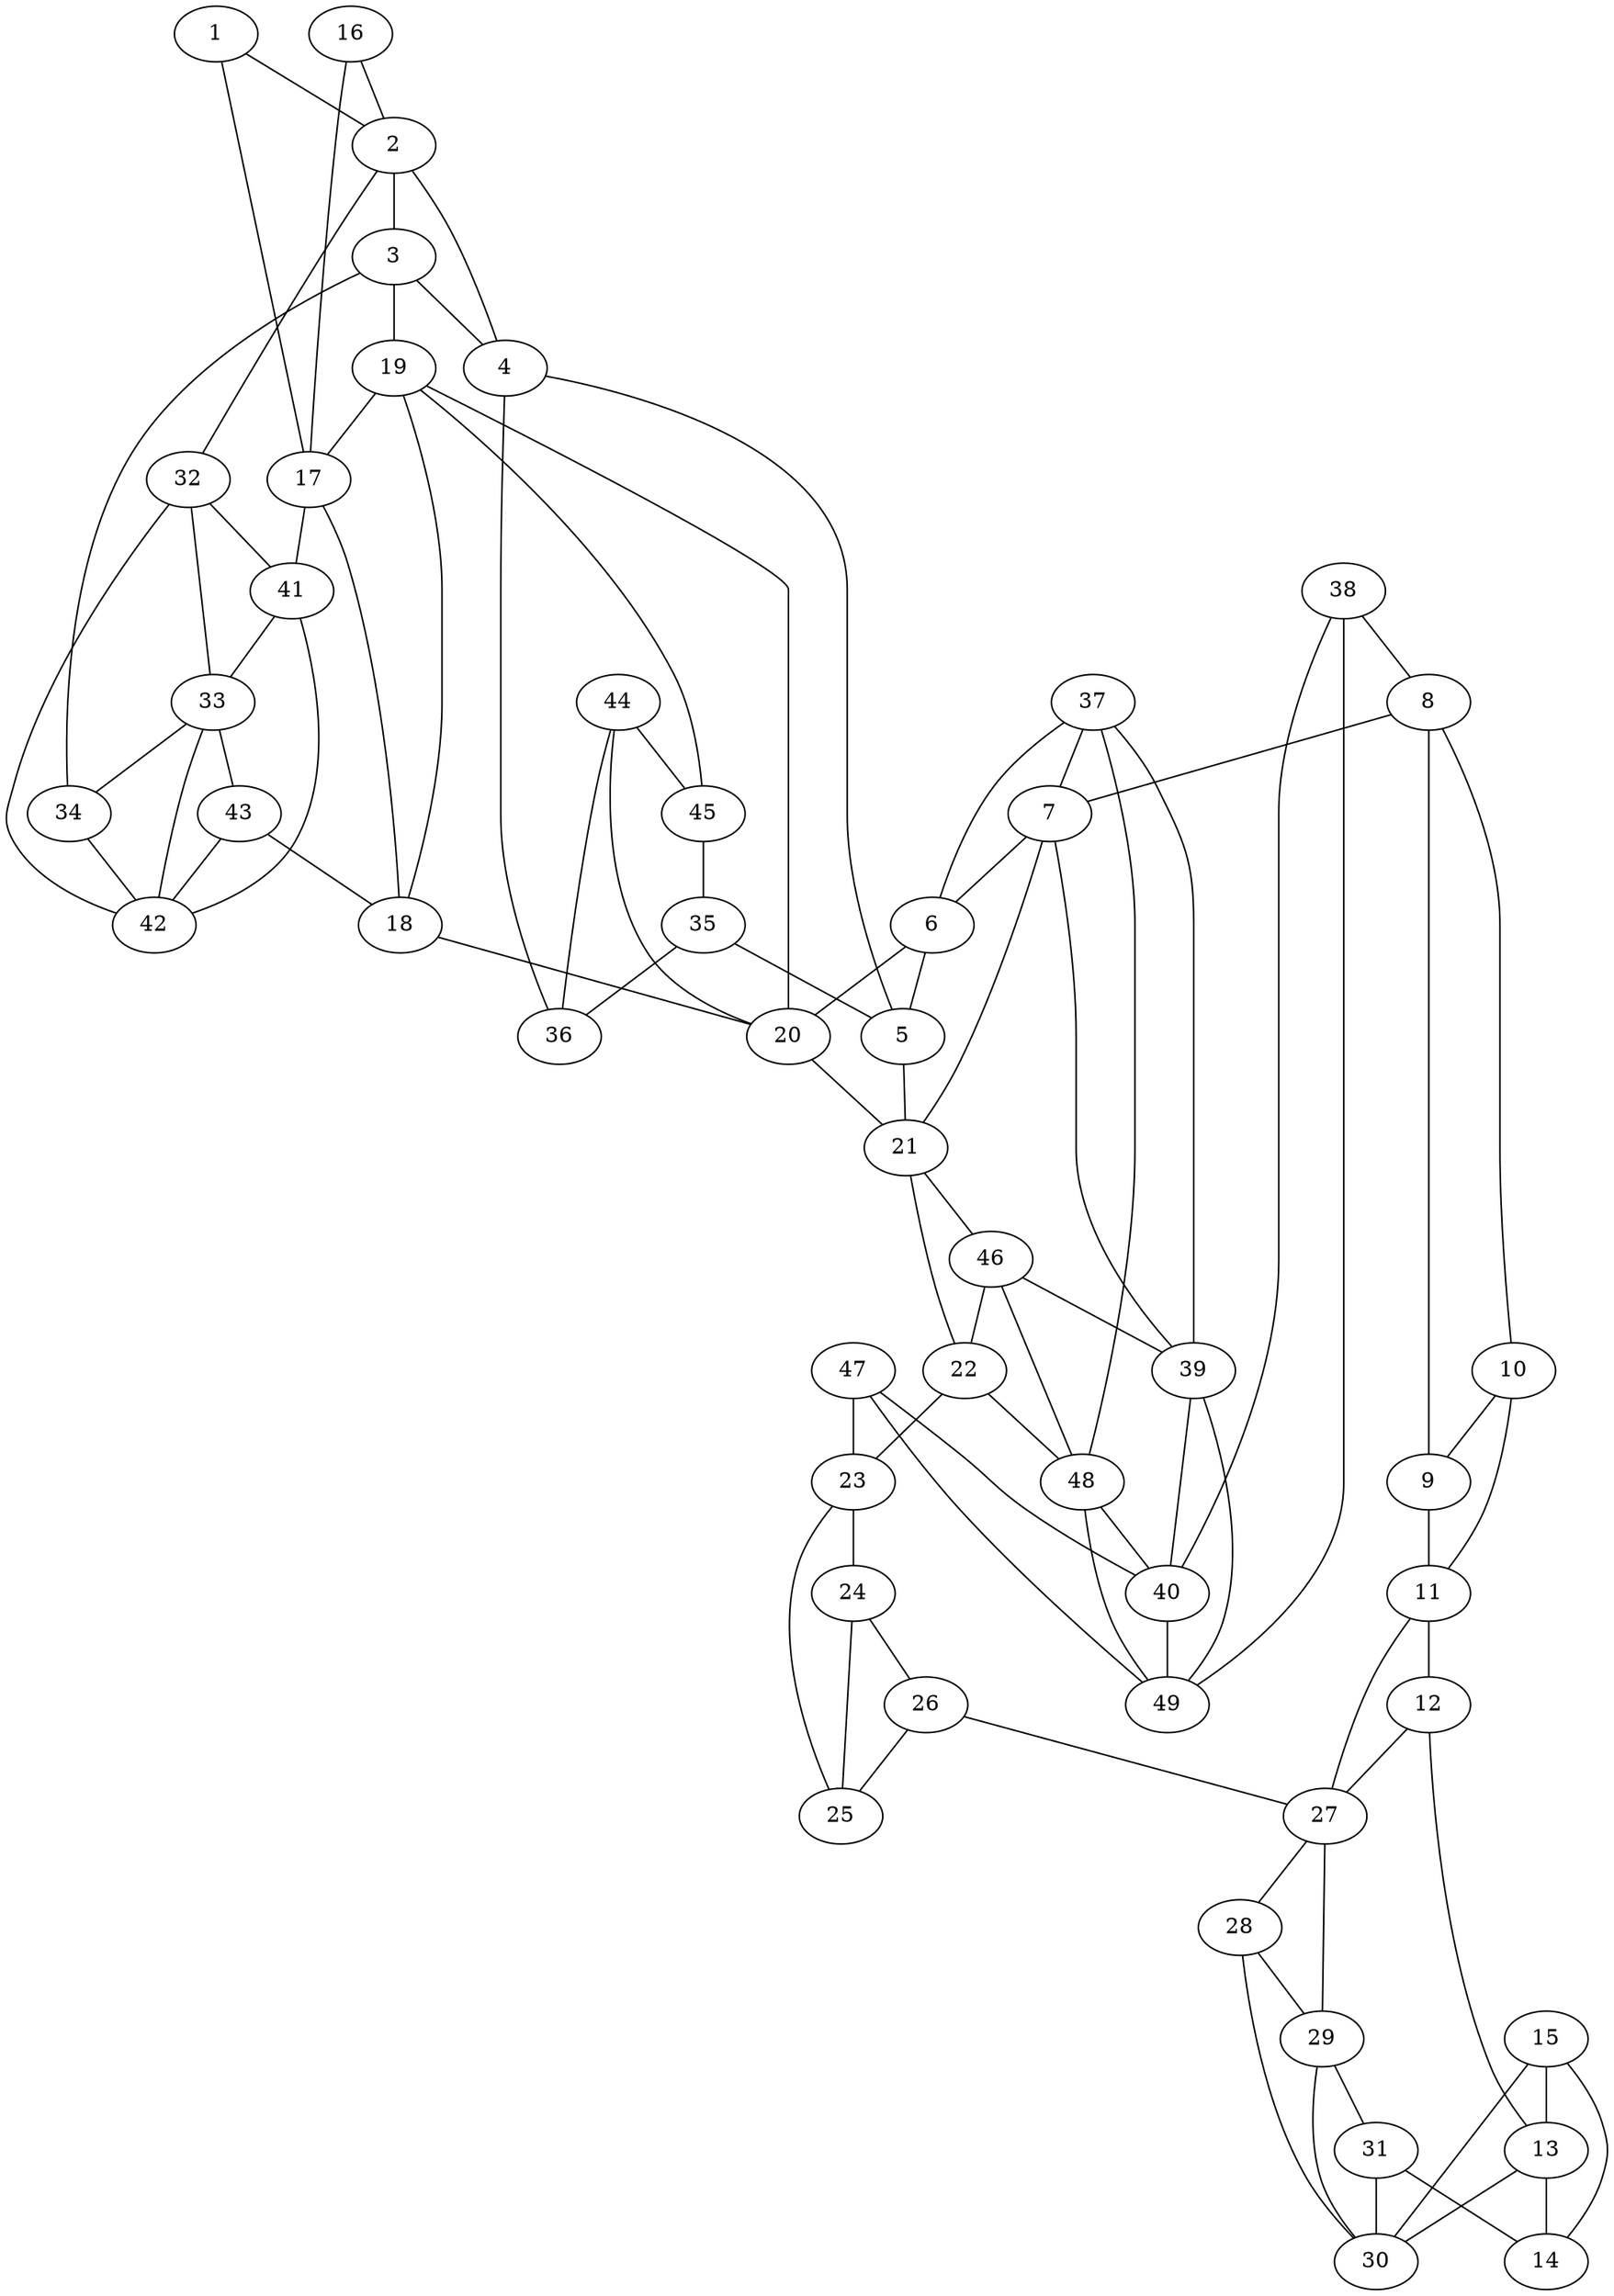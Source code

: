 graph pdb1j3h {
	1	 [aaLength=16,
		sequence=EFLAKAKEDFLKKWET,
		type=0];
	2	 [aaLength=3,
		sequence=QLD,
		type=0];
	1 -- 2	 [distance0="25.57293",
		frequency=1,
		type0=1];
	17	 [aaLength=3,
		sequence=QLD,
		type=0];
	1 -- 17	 [distance0="63.47813",
		frequency=1,
		type0=3];
	3	 [aaLength=7,
		sequence=KQKVVKL,
		type=0];
	2 -- 3	 [distance0="40.5057",
		frequency=1,
		type0=2];
	32	 [aaLength=9,
		sequence=FDRIKTLGT,
		type=1];
	2 -- 32	 [distance0="1.0",
		frequency=1,
		type0=4];
	4	 [aaLength=15,
		sequence=QIEHTLNEKRILQAV,
		type=0];
	3 -- 4	 [distance0="12.23344",
		distance1="1.0",
		frequency=2,
		type0=1,
		type1=4];
	19	 [aaLength=15,
		sequence=QIEHTLNEKRILQAV,
		type=0];
	3 -- 19	 [distance0="56.93215",
		frequency=1,
		type0=3];
	4 -- 2	 [distance0="45.61004",
		frequency=1,
		type0=2];
	5	 [aaLength=10,
		sequence=EMFSHLRRIG,
		type=0];
	4 -- 5	 [distance0="50.09251",
		frequency=1,
		type0=3];
	36	 [aaLength=6,
		sequence=LEFSFK,
		type=1];
	4 -- 36	 [distance0="7.0",
		frequency=1,
		type0=4];
	21	 [aaLength=22,
		sequence=SEPHARFYAAQIVLTFEYLHSL,
		type=0];
	5 -- 21	 [distance0="14.89208",
		frequency=1,
		type0=1];
	6	 [aaLength=22,
		sequence=SEPHARFYAAQIVLTFEYLHSL,
		type=0];
	6 -- 5	 [distance0="19.0383",
		frequency=1,
		type0=1];
	20	 [aaLength=10,
		sequence=EMFSHLRRIG,
		type=0];
	6 -- 20	 [distance0="23.5104",
		frequency=1,
		type0=3];
	37	 [aaLength=2,
		sequence=LI,
		type=1];
	6 -- 37	 [distance0="1.0",
		frequency=1,
		type0=4];
	7	 [aaLength=3,
		sequence=KPE,
		type=0];
	7 -- 6	 [distance0="31.56457",
		frequency=1,
		type0=2];
	7 -- 21	 [distance0="33.76239",
		frequency=1,
		type0=3];
	39	 [aaLength=3,
		sequence=LLI,
		type=1];
	7 -- 39	 [distance0="1.0",
		frequency=1,
		type0=4];
	8	 [aaLength=5,
		sequence=TPEYL,
		type=0];
	8 -- 7	 [distance0="34.26528",
		frequency=1,
		type0=3];
	10	 [aaLength=18,
		sequence=KAVDWWALGVLIYEMAAG,
		type=0];
	8 -- 10	 [distance0="18.61533",
		frequency=1,
		type0=2];
	9	 [aaLength=6,
		sequence=APEIIL,
		type=0];
	8 -- 9	 [distance0="12.1843",
		distance1="0.0",
		frequency=2,
		type0=1,
		type1=5];
	11	 [aaLength=12,
		sequence=QPIQIYEKIVSG,
		type=0];
	9 -- 11	 [distance0="37.47441",
		frequency=1,
		type0=3];
	10 -- 9	 [distance0="18.37473",
		frequency=1,
		type0=1];
	11 -- 10	 [distance0="29.62686",
		frequency=1,
		type0=2];
	12	 [aaLength=12,
		sequence=SSDLKDLLRNLL,
		type=0];
	11 -- 12	 [distance0="28.49528",
		distance1="8.0",
		frequency=2,
		type0=1,
		type1=4];
	27	 [aaLength=12,
		sequence=SSDLKDLLRNLL,
		type=0];
	11 -- 27	 [distance0="36.27513",
		frequency=1,
		type0=3];
	13	 [aaLength=7,
		sequence=VNDIKNH,
		type=0];
	12 -- 13	 [distance0="27.72645",
		distance1="14.0",
		frequency=2,
		type0=2,
		type1=4];
	12 -- 27	 [distance0="12.07507",
		frequency=1,
		type0=1];
	14	 [aaLength=4,
		sequence=KWFA,
		type=0];
	13 -- 14	 [distance0="11.21851",
		distance1="0.0",
		frequency=2,
		type0=1,
		type1=5];
	30	 [aaLength=4,
		sequence=KWFA,
		type=0];
	13 -- 30	 [distance0="16.34803",
		frequency=1,
		type0=2];
	15	 [aaLength=8,
		sequence=DWIAIYQR,
		type=0];
	15 -- 13	 [distance0="18.41119",
		frequency=1,
		type0=2];
	15 -- 14	 [distance0="13.49474",
		frequency=1,
		type0=1];
	15 -- 30	 [distance0="19.61837",
		frequency=1,
		type0=3];
	16	 [aaLength=18,
		sequence=VKEFLAKAKEDFLKKWET,
		type=0];
	16 -- 2	 [distance0="52.86277",
		frequency=1,
		type0=2];
	16 -- 17	 [distance0="32.83487",
		distance1="6.0",
		frequency=2,
		type0=1,
		type1=4];
	18	 [aaLength=7,
		sequence=KQKVVKL,
		type=0];
	17 -- 18	 [distance0="38.28415",
		frequency=1,
		type0=2];
	41	 [aaLength=2,
		sequence=FD,
		type=1];
	17 -- 41	 [distance0="1.0",
		frequency=1,
		type0=4];
	18 -- 19	 [distance0="14.80613",
		distance1="1.0",
		frequency=2,
		type0=1,
		type1=4];
	18 -- 20	 [distance0="59.33484",
		frequency=1,
		type0=3];
	19 -- 17	 [distance0="45.29626",
		frequency=1,
		type0=2];
	19 -- 20	 [distance0="50.36024",
		frequency=1,
		type0=3];
	45	 [aaLength=6,
		sequence=LEFSFK,
		type=1];
	19 -- 45	 [distance0="7.0",
		frequency=1,
		type0=4];
	20 -- 21	 [distance0="20.6858",
		distance1="2.0",
		frequency=2,
		type0=1,
		type1=4];
	46	 [aaLength=2,
		sequence=LI,
		type=1];
	21 -- 46	 [distance0="1.0",
		frequency=1,
		type0=4];
	22	 [aaLength=3,
		sequence=KPE,
		type=0];
	22 -- 21	 [distance0="31.87499",
		frequency=1,
		type0=2];
	23	 [aaLength=5,
		sequence=TPEYL,
		type=0];
	22 -- 23	 [distance0="33.53571",
		frequency=1,
		type0=3];
	48	 [aaLength=3,
		sequence=LLI,
		type=1];
	22 -- 48	 [distance0="1.0",
		frequency=1,
		type0=4];
	24	 [aaLength=6,
		sequence=APEIIL,
		type=0];
	23 -- 24	 [distance0="12.92516",
		distance1="0.0",
		frequency=2,
		type0=1,
		type1=5];
	25	 [aaLength=18,
		sequence=KAVDWWALGVLIYEMAAG,
		type=0];
	23 -- 25	 [distance0="19.39037",
		frequency=1,
		type0=2];
	26	 [aaLength=12,
		sequence=QPIQIYEKIVSG,
		type=0];
	24 -- 26	 [distance0="37.56058",
		frequency=1,
		type0=3];
	25 -- 24	 [distance0="17.82451",
		frequency=1,
		type0=1];
	26 -- 25	 [distance0="29.30929",
		frequency=1,
		type0=1];
	26 -- 27	 [distance0="30.41337",
		distance1="8.0",
		frequency=2,
		type0=2,
		type1=4];
	28	 [aaLength=5,
		sequence=DLTKR,
		type=0];
	27 -- 28	 [distance0="21.74491",
		distance1="2.0",
		frequency=2,
		type0=2,
		type1=4];
	29	 [aaLength=7,
		sequence=VNDIKNH,
		type=0];
	27 -- 29	 [distance0="27.11404",
		frequency=1,
		type0=3];
	28 -- 29	 [distance0="16.72469",
		distance1="7.0",
		frequency=2,
		type0=1,
		type1=4];
	28 -- 30	 [distance0="27.36308",
		frequency=1,
		type0=3];
	29 -- 30	 [distance0="11.1509",
		distance1="0.0",
		frequency=2,
		type0=1,
		type1=5];
	31	 [aaLength=8,
		sequence=DWIAIYQR,
		type=0];
	29 -- 31	 [distance0="15.48492",
		frequency=1,
		type0=2];
	31 -- 14	 [distance0="13.35248",
		frequency=1,
		type0=2];
	31 -- 30	 [distance0="8.684158",
		frequency=1,
		type0=1];
	33	 [aaLength=7,
		sequence=RVMLVKH,
		type=1];
	32 -- 33	 [distance0="13.0",
		distance1="4.0",
		frequency=2,
		type0=2,
		type1=4];
	32 -- 41	 [distance0="0.0",
		frequency=1,
		type0=1];
	42	 [aaLength=4,
		sequence=LVKH,
		type=1];
	32 -- 42	 [distance0="16.0",
		frequency=1,
		type0=3];
	34	 [aaLength=9,
		sequence=NHYAMKILD,
		type=1];
	33 -- 34	 [distance0="11.0",
		distance1="4.0",
		frequency=2,
		type0=2,
		type1=4];
	33 -- 42	 [distance0="3.0",
		frequency=1,
		type0=1];
	43	 [aaLength=8,
		sequence=HYAMKILD,
		type=1];
	33 -- 43	 [distance0="12.0",
		frequency=1,
		type0=3];
	34 -- 3	 [distance0="0.0",
		frequency=1,
		type0=5];
	34 -- 42	 [distance0="8.0",
		frequency=1,
		type0=2];
	35	 [aaLength=7,
		sequence=NLYMVME,
		type=1];
	35 -- 5	 [distance0="5.0",
		frequency=1,
		type0=4];
	35 -- 36	 [distance0="9.0",
		frequency=1,
		type0=2];
	37 -- 7	 [distance0="4.0",
		frequency=1,
		type0=4];
	37 -- 39	 [distance0="10.0",
		frequency=1,
		type0=2];
	37 -- 48	 [distance0="10.0",
		frequency=1,
		type0=3];
	38	 [aaLength=2,
		sequence=KR,
		type=1];
	38 -- 8	 [distance0="10.0",
		frequency=1,
		type0=4];
	40	 [aaLength=3,
		sequence=IQV,
		type=1];
	38 -- 40	 [distance0="9.0",
		frequency=1,
		type0=2];
	49	 [aaLength=3,
		sequence=IQV,
		type=1];
	38 -- 49	 [distance0="9.0",
		frequency=1,
		type0=3];
	39 -- 40	 [distance0="8.0",
		distance1="5.0",
		frequency=2,
		type0=2,
		type1=4];
	40 -- 49	 [distance0="0.0",
		frequency=1,
		type0=1];
	41 -- 33	 [distance0="13.0",
		frequency=1,
		type0=2];
	41 -- 42	 [distance0="16.0",
		distance1="14.0",
		frequency=2,
		type0=3,
		type1=4];
	43 -- 18	 [distance0="0.0",
		frequency=1,
		type0=5];
	43 -- 42	 [distance0="9.0",
		frequency=1,
		type0=2];
	44	 [aaLength=7,
		sequence=NLYMVME,
		type=1];
	44 -- 20	 [distance0="5.0",
		frequency=1,
		type0=4];
	44 -- 36	 [distance0="9.0",
		frequency=1,
		type0=2];
	44 -- 45	 [distance0="9.0",
		frequency=1,
		type0=3];
	45 -- 35	 [distance0="9.0",
		frequency=1,
		type0=2];
	46 -- 22	 [distance0="4.0",
		frequency=1,
		type0=4];
	46 -- 39	 [distance0="10.0",
		frequency=1,
		type0=2];
	46 -- 48	 [distance0="10.0",
		frequency=1,
		type0=3];
	47	 [aaLength=2,
		sequence=KR,
		type=1];
	47 -- 23	 [distance0="10.0",
		frequency=1,
		type0=4];
	47 -- 40	 [distance0="9.0",
		frequency=1,
		type0=2];
	47 -- 49	 [distance0="9.0",
		frequency=1,
		type0=3];
	48 -- 40	 [distance0="8.0",
		frequency=1,
		type0=2];
	48 -- 49	 [distance0="8.0",
		distance1="5.0",
		frequency=2,
		type0=3,
		type1=4];
	49 -- 39	 [distance0="8.0",
		frequency=1,
		type0=2];
}
